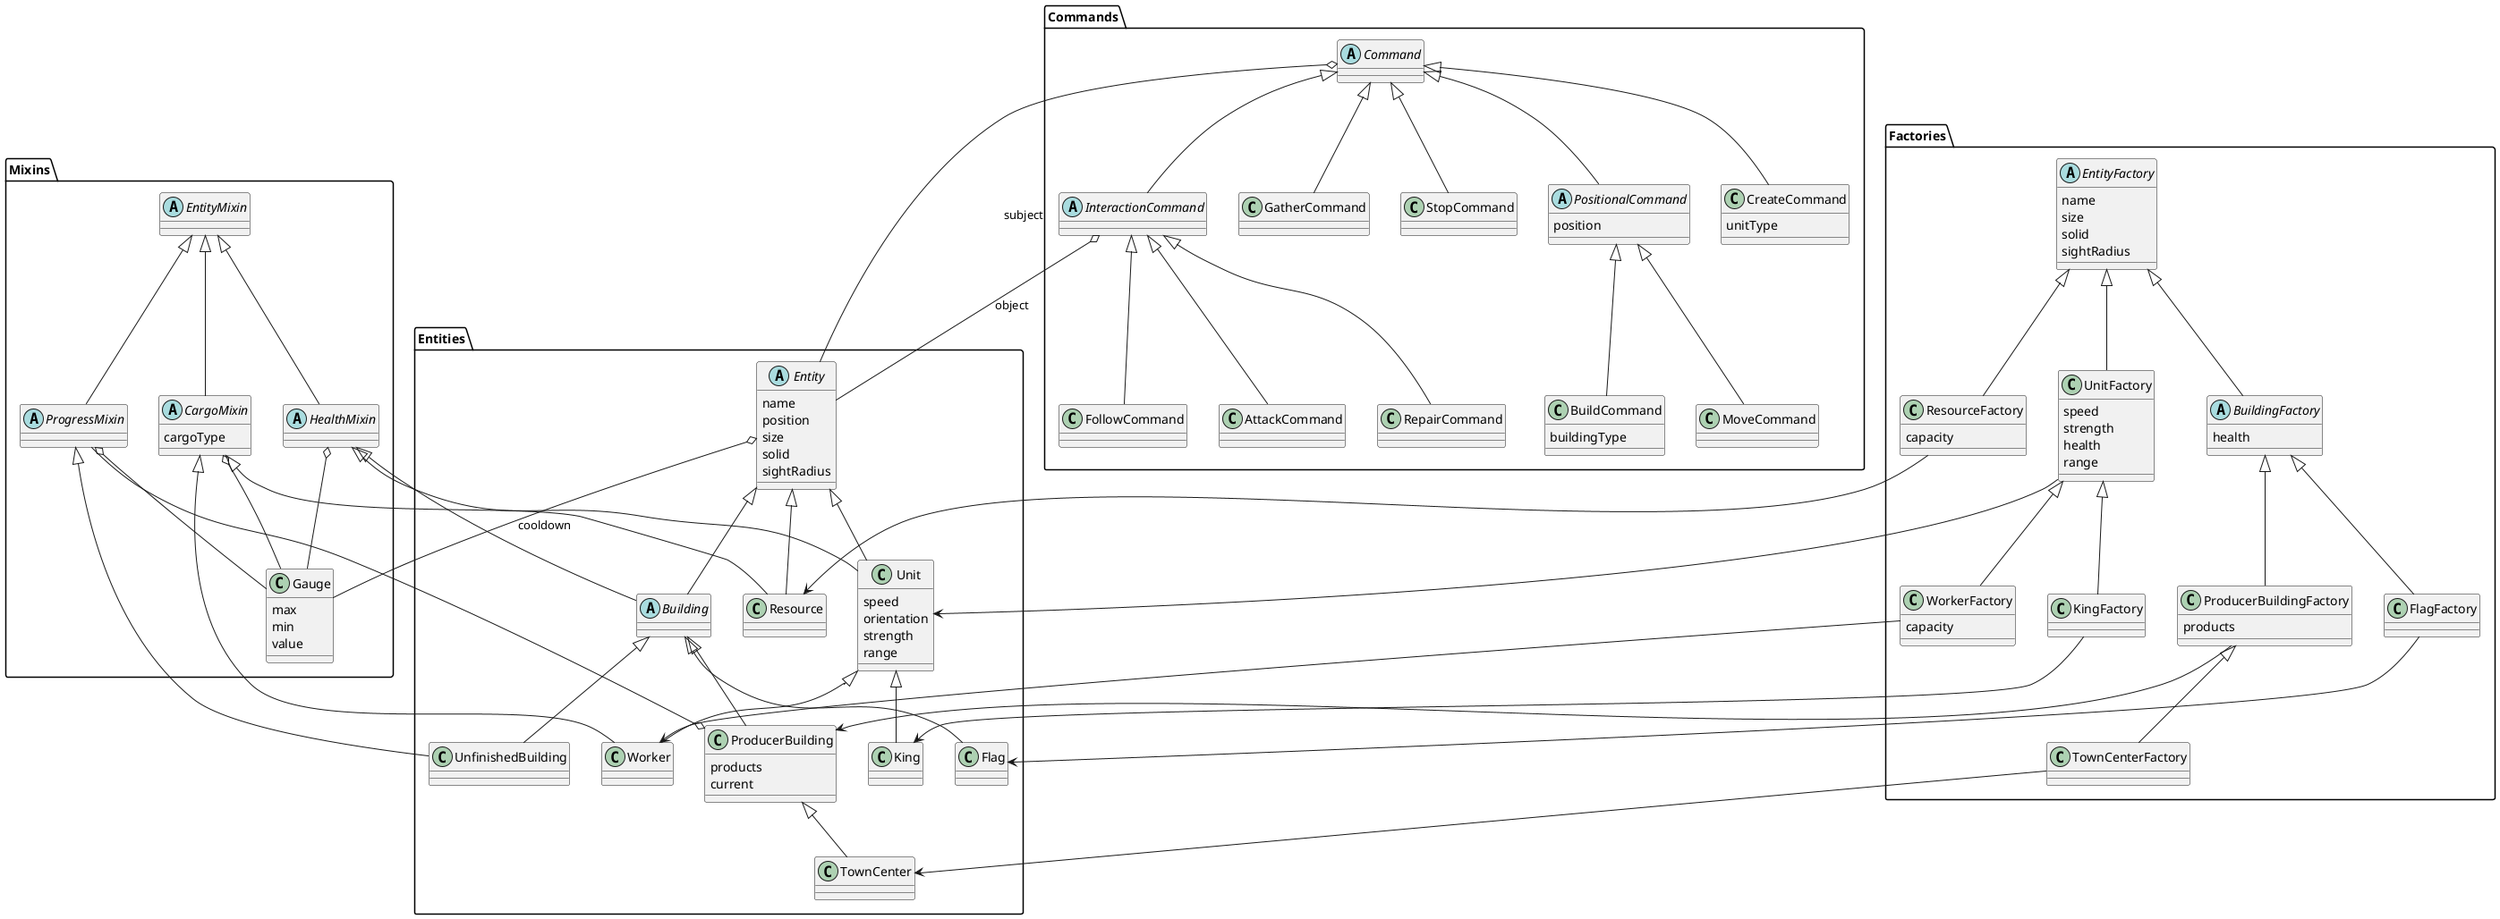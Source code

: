 @startuml

package Mixins {
class Gauge {
max
min
value
}
abstract class EntityMixin
abstract class ProgressMixin
abstract class HealthMixin
abstract class CargoMixin {
cargoType
}
}

package Entities {
abstract class Entity {
name
position
size
solid
sightRadius
}
class Unit {
speed
orientation
strength
range
}
abstract class Building
class ProducerBuilding {
products
current
}
class UnfinishedBuilding
class TownCenter
class Flag
class Resource
class Worker
class King
}

Entity <|-- Building
Building <|-- Flag
Building <|-- UnfinishedBuilding
Building <|-- ProducerBuilding
ProducerBuilding <|-- TownCenter

Entity <|-- Resource

Entity <|-- Unit
Unit <|-- King
Unit <|-- Worker


Entity o-- Gauge : cooldown

ProducerBuilding o-- ProgressMixin

EntityMixin <|-- ProgressMixin
ProgressMixin o-- Gauge

EntityMixin <|-- HealthMixin
HealthMixin o-- Gauge

EntityMixin <|-- CargoMixin
CargoMixin o-- Gauge

HealthMixin <|-- Unit
HealthMixin <|-- Building

CargoMixin <|-- Resource
CargoMixin <|-- Worker

ProgressMixin <|-- UnfinishedBuilding


package Commands {
abstract class Command
class StopCommand
abstract class PositionalCommand {
position
}
class CreateCommand {
unitType
}
class MoveCommand
class BuildCommand {
buildingType
}
abstract class InteractionCommand
class AttackCommand
class RepairCommand
class FollowCommand
class GatherCommand
}

Command o-- Entity : subject

Command <|-- StopCommand

Command <|-- CreateCommand

Command <|-- GatherCommand

Command <|-- PositionalCommand

PositionalCommand <|-- MoveCommand
PositionalCommand <|-- BuildCommand

Command <|-- InteractionCommand

InteractionCommand o-- Entity : object

InteractionCommand <|-- AttackCommand
InteractionCommand <|-- RepairCommand
InteractionCommand <|-- FollowCommand


package Factories {
abstract class EntityFactory {
name
size
solid
sightRadius
}
class UnitFactory {
speed
strength
health
range
}
abstract class BuildingFactory {
health
}
class ResourceFactory {
capacity
}
class WorkerFactory {
capacity
}
class KingFactory
class FlagFactory
class ProducerBuildingFactory {
products
}
class TownCenterFactory
}

EntityFactory <|--  UnitFactory
EntityFactory <|--  BuildingFactory
EntityFactory <|--  ResourceFactory
ResourceFactory --> Resource

UnitFactory <|--  WorkerFactory
WorkerFactory --> Worker
UnitFactory <|--  KingFactory
UnitFactory --> Unit
KingFactory --> King
BuildingFactory <|--  FlagFactory
FlagFactory --> Flag
BuildingFactory <|-- ProducerBuildingFactory
ProducerBuildingFactory --> ProducerBuilding
ProducerBuildingFactory <|-- TownCenterFactory
TownCenterFactory --> TownCenter

@enduml


